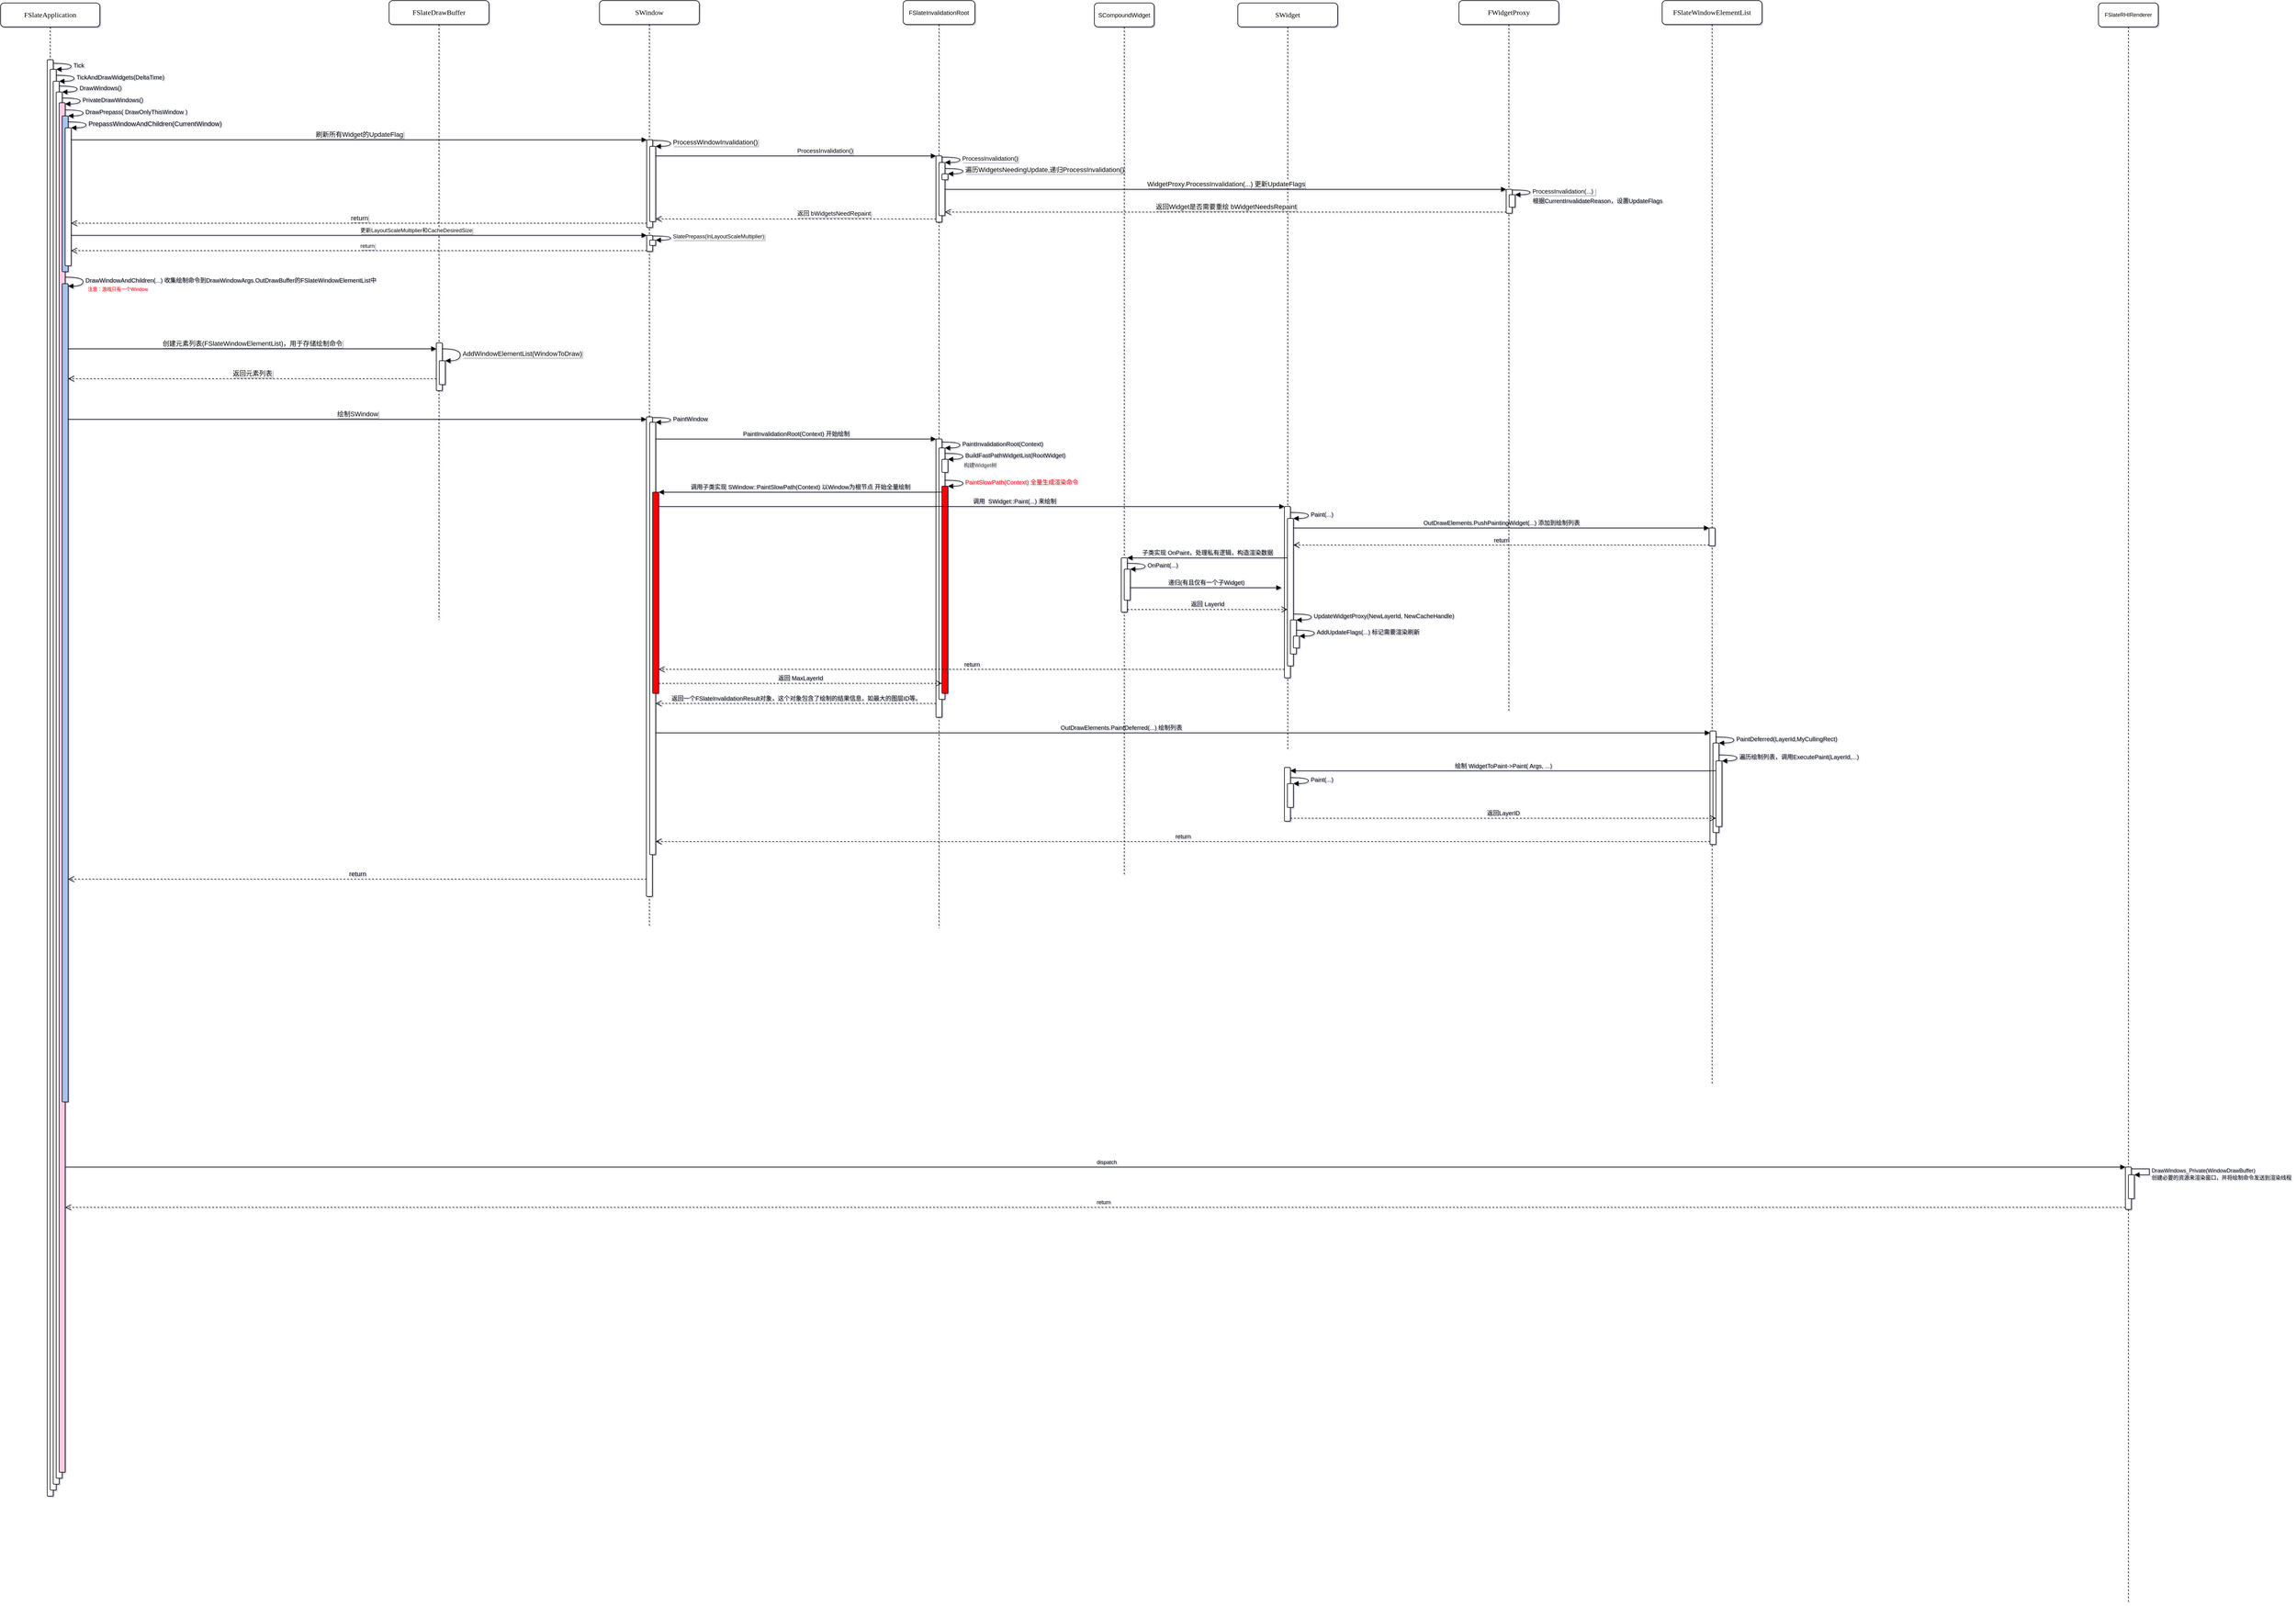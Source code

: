 <mxfile version="14.6.13" type="device"><diagram name="Page-1" id="13e1069c-82ec-6db2-03f1-153e76fe0fe0"><mxGraphModel dx="624" dy="1853" grid="1" gridSize="10" guides="1" tooltips="1" connect="1" arrows="1" fold="1" page="0" pageScale="1" pageWidth="1100" pageHeight="850" math="0" shadow="1"><root><mxCell id="0"/><mxCell id="1" parent="0"/><mxCell id="AoDnYQmJpQYlI27t1Mp_-29" value="SWindow" style="shape=umlLifeline;perimeter=lifelinePerimeter;whiteSpace=wrap;html=1;container=1;collapsible=0;recursiveResize=0;outlineConnect=0;shadow=0;comic=0;labelBackgroundColor=none;strokeWidth=1;fontFamily=Verdana;fontSize=12;align=center;labelBorderColor=none;rounded=1;" parent="1" vertex="1"><mxGeometry x="2512" y="-423" width="167" height="1550" as="geometry"/></mxCell><mxCell id="o6TzY-SiwCxraP2tAODv-68" value="" style="html=1;points=[];perimeter=orthogonalPerimeter;labelBorderColor=none;labelBackgroundColor=none;rounded=1;" parent="AoDnYQmJpQYlI27t1Mp_-29" vertex="1"><mxGeometry x="78.5" y="697" width="10" height="803" as="geometry"/></mxCell><mxCell id="o6TzY-SiwCxraP2tAODv-71" value="" style="html=1;points=[];perimeter=orthogonalPerimeter;labelBorderColor=none;labelBackgroundColor=none;rounded=1;" parent="AoDnYQmJpQYlI27t1Mp_-29" vertex="1"><mxGeometry x="84" y="706" width="10" height="724" as="geometry"/></mxCell><mxCell id="o6TzY-SiwCxraP2tAODv-72" value="PaintWindow" style="edgeStyle=orthogonalEdgeStyle;html=1;align=left;spacingLeft=2;endArrow=block;entryX=1;entryY=0;labelBorderColor=none;labelBackgroundColor=none;fontSize=10;curved=1;" parent="AoDnYQmJpQYlI27t1Mp_-29" target="o6TzY-SiwCxraP2tAODv-71" edge="1"><mxGeometry relative="1" as="geometry"><mxPoint x="89" y="698" as="sourcePoint"/><Array as="points"><mxPoint x="119" y="698"/></Array></mxGeometry></mxCell><mxCell id="rXL3dS1XauytnWaVyFJb-65" value="" style="html=1;points=[];perimeter=orthogonalPerimeter;fontSize=10;rounded=1;fillColor=#FF0000;" parent="AoDnYQmJpQYlI27t1Mp_-29" vertex="1"><mxGeometry x="89" y="823" width="10" height="337" as="geometry"/></mxCell><mxCell id="BiQ4Klff9_xwyzBt-_os-3" value="" style="html=1;points=[];perimeter=orthogonalPerimeter;rounded=1;" vertex="1" parent="AoDnYQmJpQYlI27t1Mp_-29"><mxGeometry x="79" y="233" width="10" height="147" as="geometry"/></mxCell><mxCell id="BiQ4Klff9_xwyzBt-_os-8" value="" style="html=1;points=[];perimeter=orthogonalPerimeter;rounded=1;" vertex="1" parent="AoDnYQmJpQYlI27t1Mp_-29"><mxGeometry x="84" y="244" width="10" height="126" as="geometry"/></mxCell><mxCell id="BiQ4Klff9_xwyzBt-_os-9" value="ProcessWindowInvalidation()" style="edgeStyle=orthogonalEdgeStyle;html=1;align=left;spacingLeft=2;endArrow=block;entryX=1;entryY=0;curved=1;" edge="1" target="BiQ4Klff9_xwyzBt-_os-8" parent="AoDnYQmJpQYlI27t1Mp_-29"><mxGeometry relative="1" as="geometry"><mxPoint x="89" y="234" as="sourcePoint"/><Array as="points"><mxPoint x="119" y="234"/></Array></mxGeometry></mxCell><mxCell id="BiQ4Klff9_xwyzBt-_os-43" value="" style="html=1;points=[];perimeter=orthogonalPerimeter;fontSize=9;rounded=1;" vertex="1" parent="AoDnYQmJpQYlI27t1Mp_-29"><mxGeometry x="79" y="393" width="10" height="27" as="geometry"/></mxCell><mxCell id="BiQ4Klff9_xwyzBt-_os-46" value="" style="html=1;points=[];perimeter=orthogonalPerimeter;fontSize=9;rounded=1;" vertex="1" parent="AoDnYQmJpQYlI27t1Mp_-29"><mxGeometry x="84" y="401" width="10" height="9" as="geometry"/></mxCell><mxCell id="BiQ4Klff9_xwyzBt-_os-47" value="SlatePrepass(InLayoutScaleMultiplier)" style="edgeStyle=orthogonalEdgeStyle;html=1;align=left;spacingLeft=2;endArrow=block;entryX=1;entryY=0;fontSize=9;curved=1;" edge="1" target="BiQ4Klff9_xwyzBt-_os-46" parent="AoDnYQmJpQYlI27t1Mp_-29"><mxGeometry relative="1" as="geometry"><mxPoint x="89" y="394" as="sourcePoint"/><Array as="points"><mxPoint x="119" y="394"/></Array></mxGeometry></mxCell><mxCell id="AoDnYQmJpQYlI27t1Mp_-36" value="FSlateApplication" style="shape=umlLifeline;perimeter=lifelinePerimeter;whiteSpace=wrap;html=1;container=1;collapsible=0;recursiveResize=0;outlineConnect=0;shadow=0;comic=0;labelBackgroundColor=none;strokeWidth=1;fontFamily=Verdana;fontSize=12;align=center;labelBorderColor=none;rounded=1;" parent="1" vertex="1"><mxGeometry x="1510" y="-419" width="166" height="2500" as="geometry"/></mxCell><mxCell id="AoDnYQmJpQYlI27t1Mp_-37" value="" style="html=1;points=[];perimeter=orthogonalPerimeter;shadow=0;comic=0;labelBackgroundColor=none;strokeWidth=1;fontFamily=Verdana;fontSize=12;align=center;labelBorderColor=none;rounded=1;" parent="AoDnYQmJpQYlI27t1Mp_-36" vertex="1"><mxGeometry x="78" y="95" width="10" height="2405" as="geometry"/></mxCell><mxCell id="rXL3dS1XauytnWaVyFJb-74" value="" style="html=1;points=[];perimeter=orthogonalPerimeter;fontSize=10;rounded=1;" parent="AoDnYQmJpQYlI27t1Mp_-36" vertex="1"><mxGeometry x="83" y="111" width="10" height="2379" as="geometry"/></mxCell><mxCell id="rXL3dS1XauytnWaVyFJb-75" value="Tick" style="edgeStyle=orthogonalEdgeStyle;html=1;align=left;spacingLeft=2;endArrow=block;entryX=1;entryY=0;labelBackgroundColor=none;fontSize=10;curved=1;" parent="AoDnYQmJpQYlI27t1Mp_-36" target="rXL3dS1XauytnWaVyFJb-74" edge="1"><mxGeometry relative="1" as="geometry"><mxPoint x="88" y="101" as="sourcePoint"/><Array as="points"><mxPoint x="118" y="101"/></Array></mxGeometry></mxCell><mxCell id="rXL3dS1XauytnWaVyFJb-76" value="" style="html=1;points=[];perimeter=orthogonalPerimeter;fontSize=10;rounded=1;" parent="AoDnYQmJpQYlI27t1Mp_-36" vertex="1"><mxGeometry x="88" y="131" width="10" height="2349" as="geometry"/></mxCell><mxCell id="rXL3dS1XauytnWaVyFJb-77" value="TickAndDrawWidgets(DeltaTime)" style="edgeStyle=orthogonalEdgeStyle;html=1;align=left;spacingLeft=2;endArrow=block;entryX=1;entryY=0;labelBackgroundColor=none;fontSize=10;curved=1;" parent="AoDnYQmJpQYlI27t1Mp_-36" target="rXL3dS1XauytnWaVyFJb-76" edge="1"><mxGeometry relative="1" as="geometry"><mxPoint x="93" y="121" as="sourcePoint"/><Array as="points"><mxPoint x="123" y="121"/></Array></mxGeometry></mxCell><mxCell id="rXL3dS1XauytnWaVyFJb-78" value="" style="html=1;points=[];perimeter=orthogonalPerimeter;fontSize=10;rounded=1;" parent="AoDnYQmJpQYlI27t1Mp_-36" vertex="1"><mxGeometry x="93" y="149" width="10" height="2321" as="geometry"/></mxCell><mxCell id="rXL3dS1XauytnWaVyFJb-79" value="DrawWindows()" style="edgeStyle=orthogonalEdgeStyle;html=1;align=left;spacingLeft=2;endArrow=block;entryX=1;entryY=0;labelBackgroundColor=none;fontSize=10;curved=1;" parent="AoDnYQmJpQYlI27t1Mp_-36" target="rXL3dS1XauytnWaVyFJb-78" edge="1"><mxGeometry relative="1" as="geometry"><mxPoint x="98" y="139" as="sourcePoint"/><Array as="points"><mxPoint x="128" y="139"/></Array></mxGeometry></mxCell><mxCell id="rXL3dS1XauytnWaVyFJb-80" value="" style="html=1;points=[];perimeter=orthogonalPerimeter;fontSize=10;fillColor=#FFCCE6;rounded=1;" parent="AoDnYQmJpQYlI27t1Mp_-36" vertex="1"><mxGeometry x="98" y="167" width="10" height="2293" as="geometry"/></mxCell><mxCell id="rXL3dS1XauytnWaVyFJb-81" value="PrivateDrawWindows()" style="edgeStyle=orthogonalEdgeStyle;html=1;align=left;spacingLeft=2;endArrow=block;entryX=1;entryY=0;labelBackgroundColor=none;fontSize=10;curved=1;" parent="AoDnYQmJpQYlI27t1Mp_-36" edge="1"><mxGeometry relative="1" as="geometry"><mxPoint x="103" y="159" as="sourcePoint"/><Array as="points"><mxPoint x="133" y="159"/><mxPoint x="133" y="169"/></Array><mxPoint x="108" y="169.0" as="targetPoint"/></mxGeometry></mxCell><mxCell id="rXL3dS1XauytnWaVyFJb-82" value="" style="html=1;points=[];perimeter=orthogonalPerimeter;fontSize=10;labelBackgroundColor=none;labelBorderColor=none;fillColor=#A9C4EB;rounded=1;" parent="AoDnYQmJpQYlI27t1Mp_-36" vertex="1"><mxGeometry x="103" y="189" width="10" height="261" as="geometry"/></mxCell><mxCell id="rXL3dS1XauytnWaVyFJb-83" value="DrawPrepass( DrawOnlyThisWindow )" style="edgeStyle=orthogonalEdgeStyle;html=1;align=left;spacingLeft=2;endArrow=block;entryX=1;entryY=0;labelBackgroundColor=none;fontSize=10;curved=1;" parent="AoDnYQmJpQYlI27t1Mp_-36" target="rXL3dS1XauytnWaVyFJb-82" edge="1"><mxGeometry relative="1" as="geometry"><mxPoint x="108" y="179" as="sourcePoint"/><Array as="points"><mxPoint x="138" y="179"/></Array></mxGeometry></mxCell><mxCell id="rXL3dS1XauytnWaVyFJb-86" value="" style="html=1;points=[];perimeter=orthogonalPerimeter;fontSize=10;fillColor=#A9C4EB;rounded=1;" parent="AoDnYQmJpQYlI27t1Mp_-36" vertex="1"><mxGeometry x="103" y="470" width="10" height="1370" as="geometry"/></mxCell><mxCell id="rXL3dS1XauytnWaVyFJb-87" value="DrawWindowAndChildren(...) 收集绘制命令到DrawWindowArgs.OutDrawBuffer的FSlateWindowElementList中" style="edgeStyle=orthogonalEdgeStyle;html=1;align=left;spacingLeft=2;endArrow=block;entryX=1;entryY=0;labelBackgroundColor=none;fontSize=10;curved=1;" parent="AoDnYQmJpQYlI27t1Mp_-36" edge="1" source="rXL3dS1XauytnWaVyFJb-80"><mxGeometry relative="1" as="geometry"><mxPoint x="108" y="430" as="sourcePoint"/><Array as="points"><mxPoint x="138" y="459"/><mxPoint x="138" y="474"/></Array><mxPoint x="113" y="474.0" as="targetPoint"/></mxGeometry></mxCell><mxCell id="BiQ4Klff9_xwyzBt-_os-1" value="" style="html=1;points=[];perimeter=orthogonalPerimeter;rounded=1;" vertex="1" parent="AoDnYQmJpQYlI27t1Mp_-36"><mxGeometry x="108" y="209" width="10" height="231" as="geometry"/></mxCell><mxCell id="BiQ4Klff9_xwyzBt-_os-2" value="PrepassWindowAndChildren(CurrentWindow)" style="edgeStyle=orthogonalEdgeStyle;html=1;align=left;spacingLeft=2;endArrow=block;entryX=1;entryY=0;labelBackgroundColor=none;curved=1;" edge="1" target="BiQ4Klff9_xwyzBt-_os-1" parent="AoDnYQmJpQYlI27t1Mp_-36"><mxGeometry relative="1" as="geometry"><mxPoint x="113" y="199" as="sourcePoint"/><Array as="points"><mxPoint x="143" y="199"/></Array></mxGeometry></mxCell><mxCell id="o6TzY-SiwCxraP2tAODv-70" value="return" style="html=1;verticalAlign=bottom;endArrow=open;dashed=1;endSize=8;exitX=0;exitY=0.95;labelBorderColor=none;labelBackgroundColor=none;curved=1;" parent="1" edge="1"><mxGeometry relative="1" as="geometry"><mxPoint x="1623" y="1047.85" as="targetPoint"/><mxPoint x="2590.5" y="1047.85" as="sourcePoint"/></mxGeometry></mxCell><mxCell id="o6TzY-SiwCxraP2tAODv-80" value="注意：游戏只有一个Window" style="text;html=1;strokeColor=none;fillColor=none;align=center;verticalAlign=middle;whiteSpace=wrap;labelBackgroundColor=none;fontSize=8;fontColor=#FF0000;rounded=1;" parent="1" vertex="1"><mxGeometry x="1650" y="50" width="112" height="20" as="geometry"/></mxCell><mxCell id="o6TzY-SiwCxraP2tAODv-83" value="构建Widget树" style="text;html=1;strokeColor=none;fillColor=none;align=center;verticalAlign=middle;whiteSpace=wrap;labelBackgroundColor=none;fontSize=9;labelPosition=center;verticalLabelPosition=middle;fontColor=#4D4D4D;rounded=1;" parent="1" vertex="1"><mxGeometry x="3119" y="350" width="60" height="9" as="geometry"/></mxCell><mxCell id="gku8e1fQCM7XgMzyVAs5-10" value="SWidget" style="shape=umlLifeline;perimeter=lifelinePerimeter;whiteSpace=wrap;html=1;container=1;collapsible=0;recursiveResize=0;outlineConnect=0;shadow=0;comic=0;labelBackgroundColor=none;strokeWidth=1;fontFamily=Verdana;fontSize=12;align=center;labelBorderColor=none;rounded=1;" parent="1" vertex="1"><mxGeometry x="3580" y="-419" width="167" height="1249" as="geometry"/></mxCell><mxCell id="rXL3dS1XauytnWaVyFJb-27" value="" style="html=1;points=[];perimeter=orthogonalPerimeter;fontSize=10;rounded=1;" parent="gku8e1fQCM7XgMzyVAs5-10" vertex="1"><mxGeometry x="78" y="1280" width="10" height="90" as="geometry"/></mxCell><mxCell id="rXL3dS1XauytnWaVyFJb-30" value="" style="html=1;points=[];perimeter=orthogonalPerimeter;fontSize=10;rounded=1;" parent="gku8e1fQCM7XgMzyVAs5-10" vertex="1"><mxGeometry x="83" y="1307" width="10" height="40" as="geometry"/></mxCell><mxCell id="rXL3dS1XauytnWaVyFJb-31" value="Paint(...)" style="edgeStyle=orthogonalEdgeStyle;html=1;align=left;spacingLeft=2;endArrow=block;entryX=1;entryY=0;labelBackgroundColor=none;fontSize=10;curved=1;" parent="gku8e1fQCM7XgMzyVAs5-10" target="rXL3dS1XauytnWaVyFJb-30" edge="1"><mxGeometry relative="1" as="geometry"><mxPoint x="88" y="1297" as="sourcePoint"/><Array as="points"><mxPoint x="118" y="1297"/></Array></mxGeometry></mxCell><mxCell id="rXL3dS1XauytnWaVyFJb-40" value="" style="html=1;points=[];perimeter=orthogonalPerimeter;fontSize=10;rounded=1;" parent="gku8e1fQCM7XgMzyVAs5-10" vertex="1"><mxGeometry x="78" y="843" width="10" height="287" as="geometry"/></mxCell><mxCell id="rXL3dS1XauytnWaVyFJb-43" value="" style="html=1;points=[];perimeter=orthogonalPerimeter;fontSize=10;rounded=1;" parent="gku8e1fQCM7XgMzyVAs5-10" vertex="1"><mxGeometry x="83" y="863" width="10" height="247" as="geometry"/></mxCell><mxCell id="rXL3dS1XauytnWaVyFJb-44" value="Paint(...)" style="edgeStyle=orthogonalEdgeStyle;html=1;align=left;spacingLeft=2;endArrow=block;entryX=1;entryY=0;labelBackgroundColor=none;fontSize=10;curved=1;" parent="gku8e1fQCM7XgMzyVAs5-10" target="rXL3dS1XauytnWaVyFJb-43" edge="1"><mxGeometry relative="1" as="geometry"><mxPoint x="88" y="853" as="sourcePoint"/><Array as="points"><mxPoint x="118" y="853"/></Array></mxGeometry></mxCell><mxCell id="rXL3dS1XauytnWaVyFJb-70" value="" style="html=1;points=[];perimeter=orthogonalPerimeter;fontSize=10;rounded=1;" parent="gku8e1fQCM7XgMzyVAs5-10" vertex="1"><mxGeometry x="88" y="1033" width="10" height="57" as="geometry"/></mxCell><mxCell id="rXL3dS1XauytnWaVyFJb-71" value="UpdateWidgetProxy(NewLayerId, NewCacheHandle)" style="edgeStyle=orthogonalEdgeStyle;html=1;align=left;spacingLeft=2;endArrow=block;entryX=1;entryY=0;labelBackgroundColor=none;fontSize=10;curved=1;" parent="gku8e1fQCM7XgMzyVAs5-10" target="rXL3dS1XauytnWaVyFJb-70" edge="1"><mxGeometry relative="1" as="geometry"><mxPoint x="93" y="1023" as="sourcePoint"/><Array as="points"><mxPoint x="123" y="1023"/></Array></mxGeometry></mxCell><mxCell id="rXL3dS1XauytnWaVyFJb-72" value="" style="html=1;points=[];perimeter=orthogonalPerimeter;fontSize=10;rounded=1;" parent="gku8e1fQCM7XgMzyVAs5-10" vertex="1"><mxGeometry x="93" y="1060" width="10" height="20" as="geometry"/></mxCell><mxCell id="rXL3dS1XauytnWaVyFJb-73" value="AddUpdateFlags(...) 标记需要渲染刷新" style="edgeStyle=orthogonalEdgeStyle;html=1;align=left;spacingLeft=2;endArrow=block;entryX=1;entryY=0;labelBackgroundColor=none;fontSize=10;curved=1;" parent="gku8e1fQCM7XgMzyVAs5-10" target="rXL3dS1XauytnWaVyFJb-72" edge="1"><mxGeometry relative="1" as="geometry"><mxPoint x="98" y="1050" as="sourcePoint"/><Array as="points"><mxPoint x="128" y="1050"/></Array></mxGeometry></mxCell><mxCell id="gku8e1fQCM7XgMzyVAs5-46" value="FSlateDrawBuffer" style="shape=umlLifeline;perimeter=lifelinePerimeter;whiteSpace=wrap;html=1;container=1;collapsible=0;recursiveResize=0;outlineConnect=0;shadow=0;comic=0;labelBackgroundColor=none;strokeWidth=1;fontFamily=Verdana;fontSize=12;align=center;labelBorderColor=none;rounded=1;" parent="1" vertex="1"><mxGeometry x="2160" y="-423" width="167" height="1037" as="geometry"/></mxCell><mxCell id="gku8e1fQCM7XgMzyVAs5-72" value="" style="html=1;points=[];perimeter=orthogonalPerimeter;outlineConnect=0;targetShapes=umlLifeline;portConstraint=eastwest;newEdgeStyle={&quot;edgeStyle&quot;:&quot;elbowEdgeStyle&quot;,&quot;elbow&quot;:&quot;vertical&quot;,&quot;curved&quot;:0,&quot;rounded&quot;:0};rounded=1;" parent="gku8e1fQCM7XgMzyVAs5-46" vertex="1"><mxGeometry x="79" y="573" width="10" height="80" as="geometry"/></mxCell><mxCell id="rXL3dS1XauytnWaVyFJb-9" value="" style="html=1;points=[];perimeter=orthogonalPerimeter;rounded=1;" parent="gku8e1fQCM7XgMzyVAs5-46" vertex="1"><mxGeometry x="84" y="603" width="10" height="40" as="geometry"/></mxCell><mxCell id="rXL3dS1XauytnWaVyFJb-10" value="&lt;span style=&quot;text-align: center&quot;&gt;AddWindowElementList(WindowToDraw)&lt;/span&gt;" style="edgeStyle=orthogonalEdgeStyle;html=1;align=left;spacingLeft=2;endArrow=block;entryX=1;entryY=0;curved=1;" parent="gku8e1fQCM7XgMzyVAs5-46" target="rXL3dS1XauytnWaVyFJb-9" edge="1"><mxGeometry relative="1" as="geometry"><mxPoint x="89" y="583" as="sourcePoint"/><Array as="points"><mxPoint x="119" y="583"/></Array></mxGeometry></mxCell><mxCell id="gku8e1fQCM7XgMzyVAs5-73" value="创建元素列表(FSlateWindowElementList)，用于存储绘制命令" style="html=1;verticalAlign=bottom;endArrow=block;edgeStyle=elbowEdgeStyle;elbow=vertical;curved=1;" parent="1" target="gku8e1fQCM7XgMzyVAs5-72" edge="1"><mxGeometry relative="1" as="geometry"><mxPoint x="1623" y="160" as="sourcePoint"/><Array as="points"><mxPoint x="1900" y="160"/></Array></mxGeometry></mxCell><mxCell id="gku8e1fQCM7XgMzyVAs5-74" value="返回元素列表" style="html=1;verticalAlign=bottom;endArrow=open;dashed=1;endSize=8;edgeStyle=elbowEdgeStyle;elbow=vertical;curved=1;" parent="1" source="gku8e1fQCM7XgMzyVAs5-72" edge="1"><mxGeometry relative="1" as="geometry"><mxPoint x="1623" y="210" as="targetPoint"/><Array as="points"><mxPoint x="1880" y="210"/></Array></mxGeometry></mxCell><mxCell id="rXL3dS1XauytnWaVyFJb-12" value="绘制SWindow" style="html=1;verticalAlign=bottom;endArrow=block;edgeStyle=elbowEdgeStyle;elbow=vertical;curved=1;" parent="1" edge="1"><mxGeometry relative="1" as="geometry"><mxPoint x="1623" y="278" as="sourcePoint"/><Array as="points"><mxPoint x="1890" y="278"/></Array><mxPoint x="2590.5" y="278" as="targetPoint"/></mxGeometry></mxCell><mxCell id="rXL3dS1XauytnWaVyFJb-13" value="FSlateWindowElementList" style="shape=umlLifeline;perimeter=lifelinePerimeter;whiteSpace=wrap;html=1;container=1;collapsible=0;recursiveResize=0;outlineConnect=0;shadow=0;comic=0;labelBackgroundColor=none;strokeWidth=1;fontFamily=Verdana;fontSize=12;align=center;labelBorderColor=none;rounded=1;" parent="1" vertex="1"><mxGeometry x="4290" y="-423" width="167" height="1813" as="geometry"/></mxCell><mxCell id="rXL3dS1XauytnWaVyFJb-16" value="OutDrawElements.PaintDeferred(...) 绘制列表" style="html=1;verticalAlign=bottom;endArrow=block;labelBackgroundColor=none;fontSize=10;align=right;curved=1;" parent="1" edge="1" target="BiQ4Klff9_xwyzBt-_os-15"><mxGeometry relative="1" as="geometry"><mxPoint x="2606.0" y="803.0" as="sourcePoint"/><mxPoint x="4029.0" y="803.0" as="targetPoint"/></mxGeometry></mxCell><mxCell id="rXL3dS1XauytnWaVyFJb-17" value="return" style="html=1;verticalAlign=bottom;endArrow=open;dashed=1;endSize=8;labelBackgroundColor=none;fontSize=10;curved=1;" parent="1" edge="1"><mxGeometry relative="1" as="geometry"><mxPoint x="2606.0" y="985" as="targetPoint"/><mxPoint x="4370" y="985" as="sourcePoint"/></mxGeometry></mxCell><mxCell id="rXL3dS1XauytnWaVyFJb-32" value="FSlateInvalidationRoot" style="shape=umlLifeline;perimeter=lifelinePerimeter;whiteSpace=wrap;html=1;container=1;collapsible=0;recursiveResize=0;outlineConnect=0;fontSize=10;rounded=1;" parent="1" vertex="1"><mxGeometry x="3020" y="-423" width="120" height="1553" as="geometry"/></mxCell><mxCell id="rXL3dS1XauytnWaVyFJb-33" value="" style="html=1;points=[];perimeter=orthogonalPerimeter;fontSize=10;rounded=1;" parent="rXL3dS1XauytnWaVyFJb-32" vertex="1"><mxGeometry x="55" y="734" width="10" height="466" as="geometry"/></mxCell><mxCell id="rXL3dS1XauytnWaVyFJb-36" value="" style="html=1;points=[];perimeter=orthogonalPerimeter;fontSize=10;rounded=1;" parent="rXL3dS1XauytnWaVyFJb-32" vertex="1"><mxGeometry x="60" y="749" width="10" height="421" as="geometry"/></mxCell><mxCell id="rXL3dS1XauytnWaVyFJb-37" value="PaintInvalidationRoot(Context)" style="edgeStyle=orthogonalEdgeStyle;html=1;align=left;spacingLeft=2;endArrow=block;entryX=1;entryY=0;labelBackgroundColor=none;fontSize=10;curved=1;" parent="rXL3dS1XauytnWaVyFJb-32" target="rXL3dS1XauytnWaVyFJb-36" edge="1"><mxGeometry relative="1" as="geometry"><mxPoint x="65" y="739" as="sourcePoint"/><Array as="points"><mxPoint x="95" y="739"/></Array></mxGeometry></mxCell><mxCell id="rXL3dS1XauytnWaVyFJb-38" value="" style="html=1;points=[];perimeter=orthogonalPerimeter;fontSize=10;rounded=1;" parent="rXL3dS1XauytnWaVyFJb-32" vertex="1"><mxGeometry x="65" y="768" width="10" height="22" as="geometry"/></mxCell><mxCell id="rXL3dS1XauytnWaVyFJb-39" value="BuildFastPathWidgetList(RootWidget)" style="edgeStyle=orthogonalEdgeStyle;html=1;align=left;spacingLeft=2;endArrow=block;entryX=1;entryY=0;labelBackgroundColor=none;fontSize=10;curved=1;" parent="rXL3dS1XauytnWaVyFJb-32" target="rXL3dS1XauytnWaVyFJb-38" edge="1"><mxGeometry relative="1" as="geometry"><mxPoint x="70" y="758" as="sourcePoint"/><Array as="points"><mxPoint x="100" y="758"/></Array></mxGeometry></mxCell><mxCell id="rXL3dS1XauytnWaVyFJb-63" value="" style="html=1;points=[];perimeter=orthogonalPerimeter;fontSize=10;rounded=1;fillColor=#FF0000;" parent="rXL3dS1XauytnWaVyFJb-32" vertex="1"><mxGeometry x="65" y="813" width="10" height="347" as="geometry"/></mxCell><mxCell id="rXL3dS1XauytnWaVyFJb-64" value="PaintSlowPath(Context) 全量生成渲染命令" style="edgeStyle=orthogonalEdgeStyle;html=1;align=left;spacingLeft=2;endArrow=block;entryX=1;entryY=0;labelBackgroundColor=none;fontSize=10;curved=1;fontColor=#FF0000;" parent="rXL3dS1XauytnWaVyFJb-32" target="rXL3dS1XauytnWaVyFJb-63" edge="1"><mxGeometry relative="1" as="geometry"><mxPoint x="70" y="803" as="sourcePoint"/><Array as="points"><mxPoint x="100" y="803"/></Array></mxGeometry></mxCell><mxCell id="BiQ4Klff9_xwyzBt-_os-29" value="" style="html=1;points=[];perimeter=orthogonalPerimeter;fontSize=10;rounded=1;" vertex="1" parent="rXL3dS1XauytnWaVyFJb-32"><mxGeometry x="55" y="260" width="10" height="111" as="geometry"/></mxCell><mxCell id="BiQ4Klff9_xwyzBt-_os-32" value="" style="html=1;points=[];perimeter=orthogonalPerimeter;fontSize=10;rounded=1;" vertex="1" parent="rXL3dS1XauytnWaVyFJb-32"><mxGeometry x="60" y="271" width="10" height="89" as="geometry"/></mxCell><mxCell id="BiQ4Klff9_xwyzBt-_os-33" value="ProcessInvalidation()" style="edgeStyle=orthogonalEdgeStyle;html=1;align=left;spacingLeft=2;endArrow=block;entryX=1;entryY=0;fontSize=10;curved=1;" edge="1" target="BiQ4Klff9_xwyzBt-_os-32" parent="rXL3dS1XauytnWaVyFJb-32"><mxGeometry relative="1" as="geometry"><mxPoint x="65" y="262" as="sourcePoint"/><Array as="points"><mxPoint x="95" y="262"/></Array></mxGeometry></mxCell><mxCell id="BiQ4Klff9_xwyzBt-_os-37" value="" style="html=1;points=[];perimeter=orthogonalPerimeter;fontSize=10;rounded=1;" vertex="1" parent="rXL3dS1XauytnWaVyFJb-32"><mxGeometry x="65" y="290" width="10" height="10" as="geometry"/></mxCell><mxCell id="BiQ4Klff9_xwyzBt-_os-38" value="&lt;span style=&quot;font-size: 11px&quot;&gt;遍历WidgetsNeedingUpdate,递归ProcessInvalidation()&lt;/span&gt;" style="edgeStyle=orthogonalEdgeStyle;html=1;align=left;spacingLeft=2;endArrow=block;entryX=1;entryY=0;fontSize=10;curved=1;" edge="1" target="BiQ4Klff9_xwyzBt-_os-37" parent="rXL3dS1XauytnWaVyFJb-32"><mxGeometry relative="1" as="geometry"><mxPoint x="70" y="281" as="sourcePoint"/><Array as="points"><mxPoint x="100" y="281"/></Array></mxGeometry></mxCell><mxCell id="rXL3dS1XauytnWaVyFJb-34" value="PaintInvalidationRoot(Context) 开始绘制" style="html=1;verticalAlign=bottom;endArrow=block;entryX=0;entryY=0;labelBackgroundColor=none;fontSize=10;curved=1;" parent="1" source="o6TzY-SiwCxraP2tAODv-71" target="rXL3dS1XauytnWaVyFJb-33" edge="1"><mxGeometry relative="1" as="geometry"><mxPoint x="2870" y="311" as="sourcePoint"/></mxGeometry></mxCell><mxCell id="rXL3dS1XauytnWaVyFJb-35" value="返回一个FSlateInvalidationResult对象，这个对象包含了绘制的结果信息，如最大的图层ID等。" style="html=1;verticalAlign=bottom;endArrow=open;dashed=1;endSize=8;exitX=0;exitY=0.95;labelBackgroundColor=none;fontSize=10;curved=1;" parent="1" source="rXL3dS1XauytnWaVyFJb-33" target="o6TzY-SiwCxraP2tAODv-71" edge="1"><mxGeometry relative="1" as="geometry"><mxPoint x="3005" y="387" as="targetPoint"/></mxGeometry></mxCell><mxCell id="rXL3dS1XauytnWaVyFJb-41" value="调用&amp;nbsp;&amp;nbsp;SWidget::Paint(...) 来绘制" style="html=1;verticalAlign=bottom;endArrow=block;entryX=0;entryY=0;labelBackgroundColor=none;fontSize=10;align=left;curved=1;" parent="1" source="rXL3dS1XauytnWaVyFJb-65" target="rXL3dS1XauytnWaVyFJb-40" edge="1"><mxGeometry relative="1" as="geometry"><mxPoint x="2630" y="420" as="sourcePoint"/></mxGeometry></mxCell><mxCell id="rXL3dS1XauytnWaVyFJb-42" value="return" style="html=1;verticalAlign=bottom;endArrow=open;dashed=1;endSize=8;exitX=0;exitY=0.95;labelBackgroundColor=none;fontSize=10;curved=1;" parent="1" source="rXL3dS1XauytnWaVyFJb-40" target="rXL3dS1XauytnWaVyFJb-65" edge="1"><mxGeometry relative="1" as="geometry"><mxPoint x="2760" y="660" as="targetPoint"/></mxGeometry></mxCell><mxCell id="rXL3dS1XauytnWaVyFJb-45" value="" style="html=1;points=[];perimeter=orthogonalPerimeter;fontSize=10;rounded=1;" parent="1" vertex="1"><mxGeometry x="4368.5" y="460" width="10" height="30" as="geometry"/></mxCell><mxCell id="rXL3dS1XauytnWaVyFJb-46" value="OutDrawElements.PushPaintingWidget(...) 添加到绘制列表" style="html=1;verticalAlign=bottom;endArrow=block;entryX=0;entryY=0;labelBackgroundColor=none;fontSize=10;curved=1;" parent="1" source="rXL3dS1XauytnWaVyFJb-43" target="rXL3dS1XauytnWaVyFJb-45" edge="1"><mxGeometry relative="1" as="geometry"><mxPoint x="3860" y="464" as="sourcePoint"/></mxGeometry></mxCell><mxCell id="rXL3dS1XauytnWaVyFJb-47" value="return" style="html=1;verticalAlign=bottom;endArrow=open;dashed=1;endSize=8;exitX=0;exitY=0.95;labelBackgroundColor=none;fontSize=10;curved=1;" parent="1" source="rXL3dS1XauytnWaVyFJb-45" target="rXL3dS1XauytnWaVyFJb-43" edge="1"><mxGeometry relative="1" as="geometry"><mxPoint x="3780" y="560" as="targetPoint"/></mxGeometry></mxCell><mxCell id="rXL3dS1XauytnWaVyFJb-49" value="SCompoundWidget" style="shape=umlLifeline;perimeter=lifelinePerimeter;whiteSpace=wrap;html=1;container=1;collapsible=0;recursiveResize=0;outlineConnect=0;fontSize=10;rounded=1;" parent="1" vertex="1"><mxGeometry x="3340" y="-419" width="100" height="1459" as="geometry"/></mxCell><mxCell id="rXL3dS1XauytnWaVyFJb-50" value="" style="html=1;points=[];perimeter=orthogonalPerimeter;fontSize=10;rounded=1;" parent="rXL3dS1XauytnWaVyFJb-49" vertex="1"><mxGeometry x="45" y="929" width="10" height="91" as="geometry"/></mxCell><mxCell id="rXL3dS1XauytnWaVyFJb-55" value="" style="html=1;points=[];perimeter=orthogonalPerimeter;fontSize=10;rounded=1;" parent="rXL3dS1XauytnWaVyFJb-49" vertex="1"><mxGeometry x="50" y="948" width="10" height="52" as="geometry"/></mxCell><mxCell id="rXL3dS1XauytnWaVyFJb-56" value="OnPaint(...)" style="edgeStyle=orthogonalEdgeStyle;html=1;align=left;spacingLeft=2;endArrow=block;entryX=1;entryY=0;labelBackgroundColor=none;fontSize=10;curved=1;" parent="rXL3dS1XauytnWaVyFJb-49" target="rXL3dS1XauytnWaVyFJb-55" edge="1"><mxGeometry relative="1" as="geometry"><mxPoint x="55" y="938" as="sourcePoint"/><Array as="points"><mxPoint x="85" y="938"/></Array></mxGeometry></mxCell><mxCell id="rXL3dS1XauytnWaVyFJb-60" value="&lt;div style=&quot;text-align: left&quot;&gt;&lt;span&gt;递归(有且仅有一个子Widget)&lt;/span&gt;&lt;/div&gt;" style="html=1;verticalAlign=bottom;endArrow=block;labelBackgroundColor=none;fontSize=10;curved=1;" parent="rXL3dS1XauytnWaVyFJb-49" edge="1"><mxGeometry width="80" relative="1" as="geometry"><mxPoint x="60" y="979" as="sourcePoint"/><mxPoint x="313" y="979" as="targetPoint"/></mxGeometry></mxCell><mxCell id="rXL3dS1XauytnWaVyFJb-51" value="子类实现 OnPaint，处理私有逻辑，构造渲染数据" style="html=1;verticalAlign=bottom;endArrow=block;entryX=1;entryY=0;labelBackgroundColor=none;fontSize=10;curved=1;" parent="1" source="rXL3dS1XauytnWaVyFJb-43" target="rXL3dS1XauytnWaVyFJb-50" edge="1"><mxGeometry relative="1" as="geometry"><mxPoint x="3455" y="500" as="sourcePoint"/></mxGeometry></mxCell><mxCell id="rXL3dS1XauytnWaVyFJb-52" value="返回&amp;nbsp;LayerId" style="html=1;verticalAlign=bottom;endArrow=open;dashed=1;endSize=8;exitX=1;exitY=0.95;labelBackgroundColor=none;fontSize=10;curved=1;" parent="1" source="rXL3dS1XauytnWaVyFJb-50" target="rXL3dS1XauytnWaVyFJb-43" edge="1"><mxGeometry relative="1" as="geometry"><mxPoint x="3455" y="557" as="targetPoint"/></mxGeometry></mxCell><mxCell id="rXL3dS1XauytnWaVyFJb-66" value="调用子类实现&amp;nbsp;SWindow::PaintSlowPath(Context) 以Window为根节点 开始全量绘制" style="html=1;verticalAlign=bottom;endArrow=block;entryX=1;entryY=0;labelBackgroundColor=none;fontSize=10;curved=1;" parent="1" source="rXL3dS1XauytnWaVyFJb-63" target="rXL3dS1XauytnWaVyFJb-65" edge="1"><mxGeometry relative="1" as="geometry"><mxPoint x="2671" y="410" as="sourcePoint"/></mxGeometry></mxCell><mxCell id="rXL3dS1XauytnWaVyFJb-67" value="返回&amp;nbsp;MaxLayerId" style="html=1;verticalAlign=bottom;endArrow=open;dashed=1;endSize=8;exitX=1;exitY=0.95;labelBackgroundColor=none;fontSize=10;curved=1;" parent="1" source="rXL3dS1XauytnWaVyFJb-65" target="rXL3dS1XauytnWaVyFJb-63" edge="1"><mxGeometry relative="1" as="geometry"><mxPoint x="3010" y="606" as="targetPoint"/></mxGeometry></mxCell><mxCell id="BiQ4Klff9_xwyzBt-_os-14" value="FWidgetProxy" style="shape=umlLifeline;perimeter=lifelinePerimeter;whiteSpace=wrap;html=1;container=1;collapsible=0;recursiveResize=0;outlineConnect=0;shadow=0;comic=0;labelBackgroundColor=none;strokeWidth=1;fontFamily=Verdana;fontSize=12;align=center;labelBorderColor=none;rounded=1;" vertex="1" parent="1"><mxGeometry x="3950" y="-423" width="167" height="1190" as="geometry"/></mxCell><mxCell id="BiQ4Klff9_xwyzBt-_os-40" value="" style="group;rounded=1;" vertex="1" connectable="0" parent="BiQ4Klff9_xwyzBt-_os-14"><mxGeometry x="79" y="316" width="40" height="40" as="geometry"/></mxCell><mxCell id="BiQ4Klff9_xwyzBt-_os-20" value="" style="html=1;points=[];perimeter=orthogonalPerimeter;rounded=1;" vertex="1" parent="BiQ4Klff9_xwyzBt-_os-40"><mxGeometry width="10" height="40" as="geometry"/></mxCell><mxCell id="BiQ4Klff9_xwyzBt-_os-26" value="" style="html=1;points=[];perimeter=orthogonalPerimeter;rounded=1;" vertex="1" parent="BiQ4Klff9_xwyzBt-_os-40"><mxGeometry x="5" y="9" width="10" height="21" as="geometry"/></mxCell><mxCell id="BiQ4Klff9_xwyzBt-_os-27" value="ProcessInvalidation(...)&amp;nbsp;" style="edgeStyle=orthogonalEdgeStyle;html=1;align=left;spacingLeft=2;endArrow=block;entryX=1;entryY=0;verticalAlign=middle;spacingBottom=0;fontSize=10;curved=1;" edge="1" target="BiQ4Klff9_xwyzBt-_os-26" parent="BiQ4Klff9_xwyzBt-_os-40"><mxGeometry relative="1" as="geometry"><mxPoint x="10" y="1" as="sourcePoint"/><Array as="points"><mxPoint x="40" y="1"/></Array></mxGeometry></mxCell><mxCell id="BiQ4Klff9_xwyzBt-_os-21" value="WidgetProxy.ProcessInvalidation(...)&amp;nbsp;&lt;span style=&quot;text-align: left&quot;&gt;更新UpdateFlags&lt;/span&gt;" style="html=1;verticalAlign=bottom;endArrow=block;entryX=0;entryY=0;curved=1;" edge="1" target="BiQ4Klff9_xwyzBt-_os-20" parent="1" source="BiQ4Klff9_xwyzBt-_os-32"><mxGeometry relative="1" as="geometry"><mxPoint x="2616" y="-123" as="sourcePoint"/></mxGeometry></mxCell><mxCell id="BiQ4Klff9_xwyzBt-_os-22" value="返回Widget是否需要重绘&amp;nbsp;bWidgetNeedsRepaint" style="html=1;verticalAlign=bottom;endArrow=open;dashed=1;endSize=8;exitX=0;exitY=0.95;curved=1;" edge="1" source="BiQ4Klff9_xwyzBt-_os-20" parent="1" target="BiQ4Klff9_xwyzBt-_os-32"><mxGeometry relative="1" as="geometry"><mxPoint x="2616" y="-85" as="targetPoint"/></mxGeometry></mxCell><mxCell id="BiQ4Klff9_xwyzBt-_os-4" value="刷新所有Widget的UpdateFlag" style="html=1;verticalAlign=bottom;endArrow=block;entryX=0;entryY=0;curved=1;" edge="1" target="BiQ4Klff9_xwyzBt-_os-3" parent="1" source="BiQ4Klff9_xwyzBt-_os-1"><mxGeometry relative="1" as="geometry"><mxPoint x="2521" y="-190" as="sourcePoint"/></mxGeometry></mxCell><mxCell id="BiQ4Klff9_xwyzBt-_os-5" value="return" style="html=1;verticalAlign=bottom;endArrow=open;dashed=1;endSize=8;exitX=0;exitY=0.95;curved=1;" edge="1" source="BiQ4Klff9_xwyzBt-_os-3" parent="1" target="BiQ4Klff9_xwyzBt-_os-1"><mxGeometry relative="1" as="geometry"><mxPoint x="2521" y="-114" as="targetPoint"/></mxGeometry></mxCell><mxCell id="BiQ4Klff9_xwyzBt-_os-28" value="&lt;span style=&quot;text-align: left&quot;&gt;根据CurrentInvalidateReason，设置UpdateFlags&lt;/span&gt;" style="text;html=1;strokeColor=none;fillColor=none;align=center;verticalAlign=middle;whiteSpace=wrap;fontSize=10;rounded=1;" vertex="1" parent="1"><mxGeometry x="4067" y="-98" width="230" height="20" as="geometry"/></mxCell><mxCell id="BiQ4Klff9_xwyzBt-_os-30" value="ProcessInvalidation()" style="html=1;verticalAlign=bottom;endArrow=block;entryX=0;entryY=0;fontSize=10;align=left;curved=1;" edge="1" target="BiQ4Klff9_xwyzBt-_os-29" parent="1" source="BiQ4Klff9_xwyzBt-_os-8"><mxGeometry relative="1" as="geometry"><mxPoint x="2680" y="-132" as="sourcePoint"/></mxGeometry></mxCell><mxCell id="BiQ4Klff9_xwyzBt-_os-31" value="返回&amp;nbsp;bWidgetsNeedRepaint" style="html=1;verticalAlign=bottom;endArrow=open;dashed=1;endSize=8;exitX=0;exitY=0.95;fontSize=10;align=left;curved=1;" edge="1" source="BiQ4Klff9_xwyzBt-_os-29" parent="1" target="BiQ4Klff9_xwyzBt-_os-8"><mxGeometry relative="1" as="geometry"><mxPoint x="3005" y="-56" as="targetPoint"/></mxGeometry></mxCell><mxCell id="BiQ4Klff9_xwyzBt-_os-44" value="更新LayoutScaleMultiplier和CacheDesiredSize" style="html=1;verticalAlign=bottom;endArrow=block;entryX=0;entryY=0;fontSize=9;align=left;curved=1;" edge="1" target="BiQ4Klff9_xwyzBt-_os-43" parent="1" source="BiQ4Klff9_xwyzBt-_os-1"><mxGeometry relative="1" as="geometry"><mxPoint x="2521" y="-30" as="sourcePoint"/></mxGeometry></mxCell><mxCell id="BiQ4Klff9_xwyzBt-_os-45" value="return" style="html=1;verticalAlign=bottom;endArrow=open;dashed=1;endSize=8;exitX=0;exitY=0.95;fontSize=9;align=left;curved=1;" edge="1" source="BiQ4Klff9_xwyzBt-_os-43" parent="1" target="BiQ4Klff9_xwyzBt-_os-1"><mxGeometry relative="1" as="geometry"><mxPoint x="1650" y="-3" as="targetPoint"/></mxGeometry></mxCell><mxCell id="BiQ4Klff9_xwyzBt-_os-48" value="FSlateRHIRenderer" style="shape=umlLifeline;perimeter=lifelinePerimeter;whiteSpace=wrap;html=1;container=1;collapsible=0;recursiveResize=0;outlineConnect=0;labelBackgroundColor=none;fontSize=9;rounded=1;" vertex="1" parent="1"><mxGeometry x="5020" y="-419" width="100" height="2679" as="geometry"/></mxCell><mxCell id="BiQ4Klff9_xwyzBt-_os-49" value="" style="html=1;points=[];perimeter=orthogonalPerimeter;rounded=1;labelBackgroundColor=none;fontSize=9;fillColor=#ffffff;" vertex="1" parent="BiQ4Klff9_xwyzBt-_os-48"><mxGeometry x="45" y="1949" width="10" height="71" as="geometry"/></mxCell><mxCell id="BiQ4Klff9_xwyzBt-_os-52" value="" style="html=1;points=[];perimeter=orthogonalPerimeter;rounded=1;labelBackgroundColor=none;fontSize=9;fillColor=#ffffff;" vertex="1" parent="BiQ4Klff9_xwyzBt-_os-48"><mxGeometry x="50" y="1962" width="10" height="40" as="geometry"/></mxCell><mxCell id="BiQ4Klff9_xwyzBt-_os-53" value="DrawWindows_Private(WindowDrawBuffer)" style="edgeStyle=orthogonalEdgeStyle;html=1;align=left;spacingLeft=2;endArrow=block;rounded=0;entryX=1;entryY=0;labelBackgroundColor=none;fontSize=9;" edge="1" target="BiQ4Klff9_xwyzBt-_os-52" parent="BiQ4Klff9_xwyzBt-_os-48"><mxGeometry relative="1" as="geometry"><mxPoint x="55" y="1952" as="sourcePoint"/><Array as="points"><mxPoint x="85" y="1952"/></Array></mxGeometry></mxCell><mxCell id="BiQ4Klff9_xwyzBt-_os-54" value="创建必要的资源来渲染窗口，并将绘制命令发送到渲染线程" style="text;html=1;strokeColor=none;fillColor=none;align=center;verticalAlign=middle;whiteSpace=wrap;rounded=0;labelBackgroundColor=none;fontSize=9;" vertex="1" parent="1"><mxGeometry x="5106" y="1538" width="240" height="20" as="geometry"/></mxCell><mxCell id="BiQ4Klff9_xwyzBt-_os-50" value="dispatch" style="html=1;verticalAlign=bottom;endArrow=block;entryX=0;entryY=0;labelBackgroundColor=none;fontSize=9;align=left;" edge="1" target="BiQ4Klff9_xwyzBt-_os-49" parent="1" source="rXL3dS1XauytnWaVyFJb-80"><mxGeometry relative="1" as="geometry"><mxPoint x="1690" y="1510" as="sourcePoint"/></mxGeometry></mxCell><mxCell id="BiQ4Klff9_xwyzBt-_os-51" value="return" style="html=1;verticalAlign=bottom;endArrow=open;dashed=1;endSize=8;exitX=0;exitY=0.95;labelBackgroundColor=none;fontSize=9;align=left;" edge="1" source="BiQ4Klff9_xwyzBt-_os-49" parent="1" target="rXL3dS1XauytnWaVyFJb-80"><mxGeometry relative="1" as="geometry"><mxPoint x="1670" y="1930" as="targetPoint"/></mxGeometry></mxCell><mxCell id="BiQ4Klff9_xwyzBt-_os-15" value="" style="html=1;points=[];perimeter=orthogonalPerimeter;fontSize=10;rounded=1;" vertex="1" parent="1"><mxGeometry x="4370" y="800" width="10" height="190" as="geometry"/></mxCell><mxCell id="BiQ4Klff9_xwyzBt-_os-16" value="" style="html=1;points=[];perimeter=orthogonalPerimeter;fontSize=10;rounded=1;" vertex="1" parent="1"><mxGeometry x="4375" y="820" width="10" height="150" as="geometry"/></mxCell><mxCell id="BiQ4Klff9_xwyzBt-_os-17" value="PaintDeferred(LayerId,MyCullingRect)" style="edgeStyle=orthogonalEdgeStyle;html=1;align=left;spacingLeft=2;endArrow=block;entryX=1;entryY=0;labelBackgroundColor=none;fontSize=10;curved=1;" edge="1" parent="1" target="BiQ4Klff9_xwyzBt-_os-16"><mxGeometry relative="1" as="geometry"><mxPoint x="4380" y="810" as="sourcePoint"/><Array as="points"><mxPoint x="4410" y="810"/></Array></mxGeometry></mxCell><mxCell id="BiQ4Klff9_xwyzBt-_os-18" value="" style="html=1;points=[];perimeter=orthogonalPerimeter;fontSize=10;rounded=1;" vertex="1" parent="1"><mxGeometry x="4380" y="850" width="10" height="110" as="geometry"/></mxCell><mxCell id="BiQ4Klff9_xwyzBt-_os-19" value="&lt;span style=&quot;text-align: center&quot;&gt;遍历绘制列表，调用&lt;/span&gt;&lt;span&gt;ExecutePaint(LayerId,...)&lt;/span&gt;" style="edgeStyle=orthogonalEdgeStyle;html=1;align=left;spacingLeft=2;endArrow=block;entryX=1;entryY=0;labelBackgroundColor=none;fontSize=10;curved=1;" edge="1" parent="1" target="BiQ4Klff9_xwyzBt-_os-18"><mxGeometry relative="1" as="geometry"><mxPoint x="4385" y="840" as="sourcePoint"/><Array as="points"><mxPoint x="4415" y="840"/></Array></mxGeometry></mxCell><mxCell id="rXL3dS1XauytnWaVyFJb-28" value="绘制 WidgetToPaint-&amp;gt;Paint( Args, ...)" style="html=1;verticalAlign=bottom;endArrow=block;labelBackgroundColor=none;fontSize=10;curved=1;" parent="1" edge="1"><mxGeometry relative="1" as="geometry"><mxPoint x="4380" y="866.5" as="sourcePoint"/><mxPoint x="3668" y="866.5" as="targetPoint"/></mxGeometry></mxCell><mxCell id="rXL3dS1XauytnWaVyFJb-29" value="返回LayerID" style="html=1;verticalAlign=bottom;endArrow=open;dashed=1;endSize=8;labelBackgroundColor=none;fontSize=10;curved=1;" parent="1" edge="1" source="rXL3dS1XauytnWaVyFJb-27"><mxGeometry relative="1" as="geometry"><mxPoint x="4380" y="946" as="targetPoint"/><mxPoint x="3668" y="946" as="sourcePoint"/></mxGeometry></mxCell></root></mxGraphModel></diagram></mxfile>